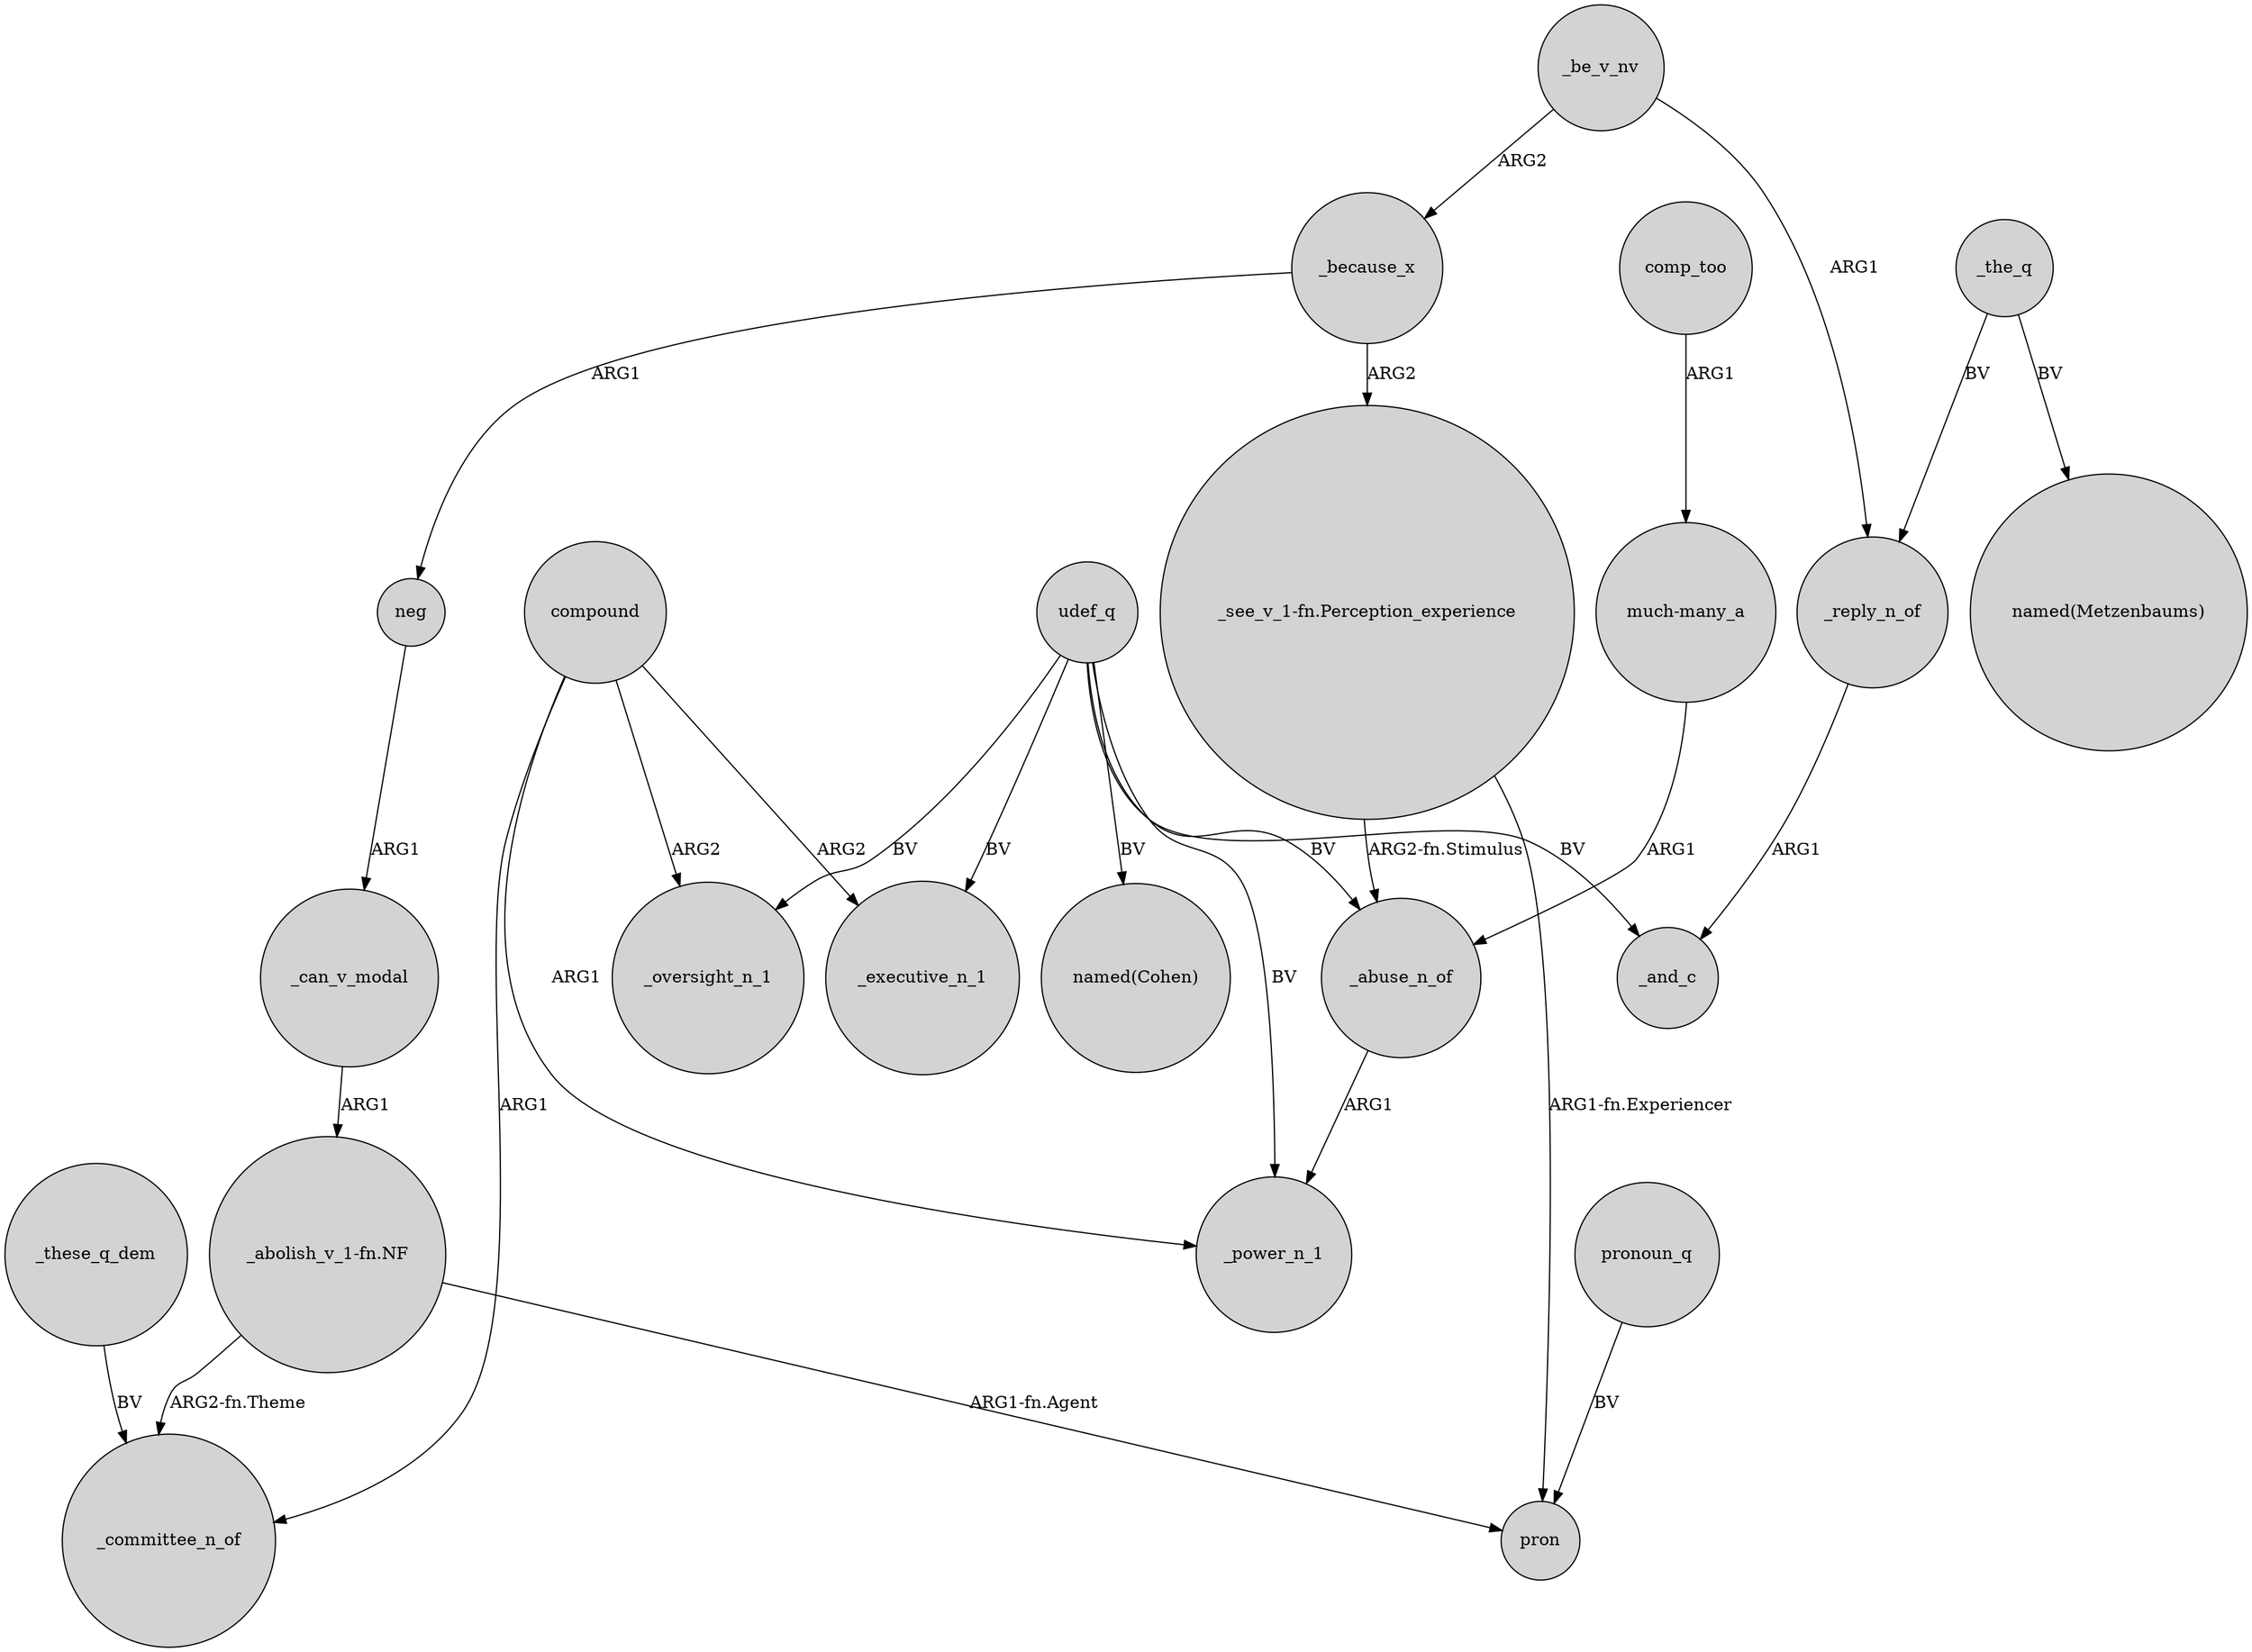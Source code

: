 digraph {
	node [shape=circle style=filled]
	_these_q_dem -> _committee_n_of [label=BV]
	"_see_v_1-fn.Perception_experience" -> pron [label="ARG1-fn.Experiencer"]
	udef_q -> _executive_n_1 [label=BV]
	compound -> _oversight_n_1 [label=ARG2]
	comp_too -> "much-many_a" [label=ARG1]
	"_abolish_v_1-fn.NF" -> pron [label="ARG1-fn.Agent"]
	_be_v_nv -> _reply_n_of [label=ARG1]
	_abuse_n_of -> _power_n_1 [label=ARG1]
	udef_q -> _oversight_n_1 [label=BV]
	_the_q -> _reply_n_of [label=BV]
	"_abolish_v_1-fn.NF" -> _committee_n_of [label="ARG2-fn.Theme"]
	_reply_n_of -> _and_c [label=ARG1]
	_can_v_modal -> "_abolish_v_1-fn.NF" [label=ARG1]
	"much-many_a" -> _abuse_n_of [label=ARG1]
	pronoun_q -> pron [label=BV]
	_be_v_nv -> _because_x [label=ARG2]
	_the_q -> "named(Metzenbaums)" [label=BV]
	_because_x -> "_see_v_1-fn.Perception_experience" [label=ARG2]
	compound -> _power_n_1 [label=ARG1]
	udef_q -> "named(Cohen)" [label=BV]
	udef_q -> _abuse_n_of [label=BV]
	_because_x -> neg [label=ARG1]
	compound -> _committee_n_of [label=ARG1]
	udef_q -> _and_c [label=BV]
	udef_q -> _power_n_1 [label=BV]
	compound -> _executive_n_1 [label=ARG2]
	"_see_v_1-fn.Perception_experience" -> _abuse_n_of [label="ARG2-fn.Stimulus"]
	neg -> _can_v_modal [label=ARG1]
}
